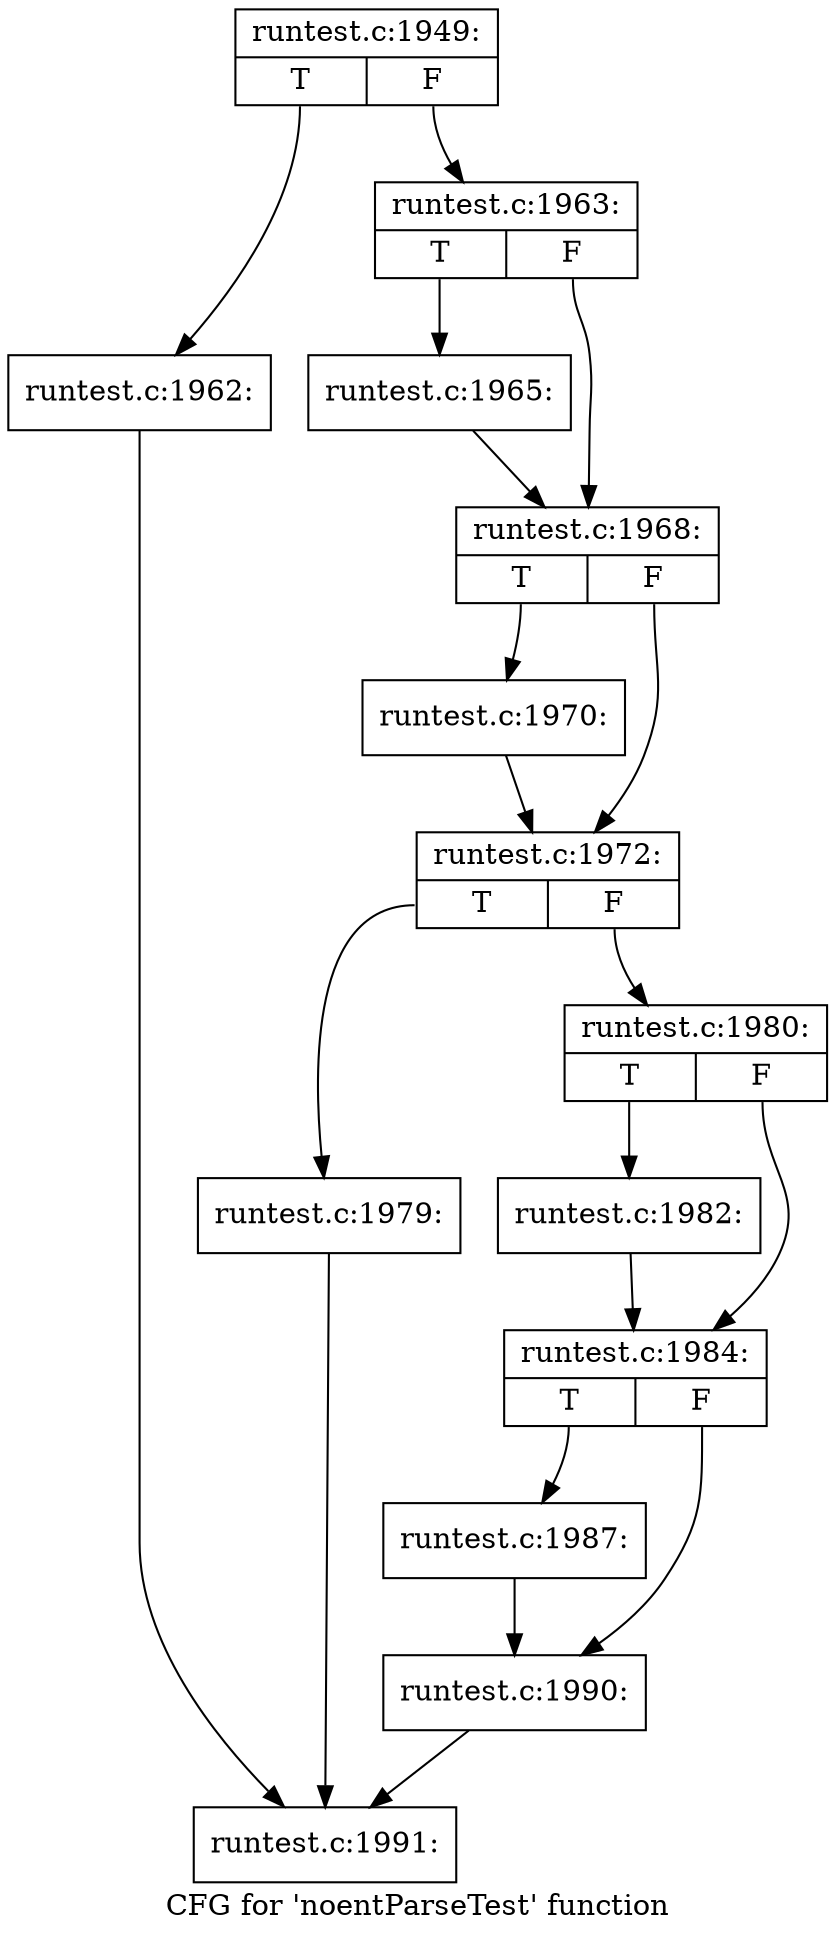 digraph "CFG for 'noentParseTest' function" {
	label="CFG for 'noentParseTest' function";

	Node0x417a560 [shape=record,label="{runtest.c:1949:|{<s0>T|<s1>F}}"];
	Node0x417a560:s0 -> Node0x4155890;
	Node0x417a560:s1 -> Node0x4155bc0;
	Node0x4155890 [shape=record,label="{runtest.c:1962:}"];
	Node0x4155890 -> Node0x4181840;
	Node0x4155bc0 [shape=record,label="{runtest.c:1963:|{<s0>T|<s1>F}}"];
	Node0x4155bc0:s0 -> Node0x4185d20;
	Node0x4155bc0:s1 -> Node0x4185d70;
	Node0x4185d20 [shape=record,label="{runtest.c:1965:}"];
	Node0x4185d20 -> Node0x4185d70;
	Node0x4185d70 [shape=record,label="{runtest.c:1968:|{<s0>T|<s1>F}}"];
	Node0x4185d70:s0 -> Node0x41866c0;
	Node0x4185d70:s1 -> Node0x4186710;
	Node0x41866c0 [shape=record,label="{runtest.c:1970:}"];
	Node0x41866c0 -> Node0x4186710;
	Node0x4186710 [shape=record,label="{runtest.c:1972:|{<s0>T|<s1>F}}"];
	Node0x4186710:s0 -> Node0x4155400;
	Node0x4186710:s1 -> Node0x4155760;
	Node0x4155400 [shape=record,label="{runtest.c:1979:}"];
	Node0x4155400 -> Node0x4181840;
	Node0x4155760 [shape=record,label="{runtest.c:1980:|{<s0>T|<s1>F}}"];
	Node0x4155760:s0 -> Node0x41874c0;
	Node0x4155760:s1 -> Node0x4187510;
	Node0x41874c0 [shape=record,label="{runtest.c:1982:}"];
	Node0x41874c0 -> Node0x4187510;
	Node0x4187510 [shape=record,label="{runtest.c:1984:|{<s0>T|<s1>F}}"];
	Node0x4187510:s0 -> Node0x4187cf0;
	Node0x4187510:s1 -> Node0x4187d40;
	Node0x4187cf0 [shape=record,label="{runtest.c:1987:}"];
	Node0x4187cf0 -> Node0x4187d40;
	Node0x4187d40 [shape=record,label="{runtest.c:1990:}"];
	Node0x4187d40 -> Node0x4181840;
	Node0x4181840 [shape=record,label="{runtest.c:1991:}"];
}

